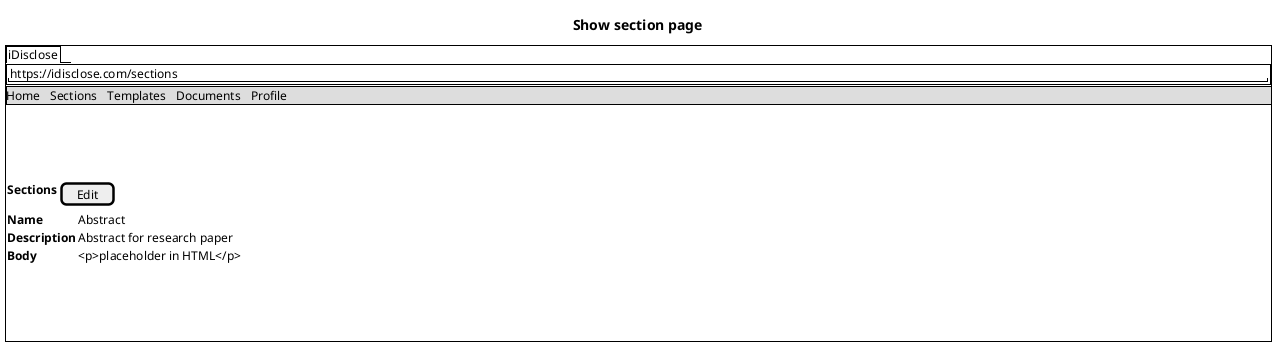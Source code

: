 @startsalt
title Show section page
{+
{/ iDisclose }
{+
  "https://idisclose.com/sections                                                                                                                               "
}
{* Home | Sections | Templates | Documents | Profile }
{
  .
  .
  .
  .
}
{
  <b>Sections | [ Edit ]
}
{
  <b>Name | Abstract
  <b>Description | Abstract for research paper
  <b>Body | <p>placeholder in HTML</p>
}
{
  .
  .
  .
  .
}
}
@endsalt
